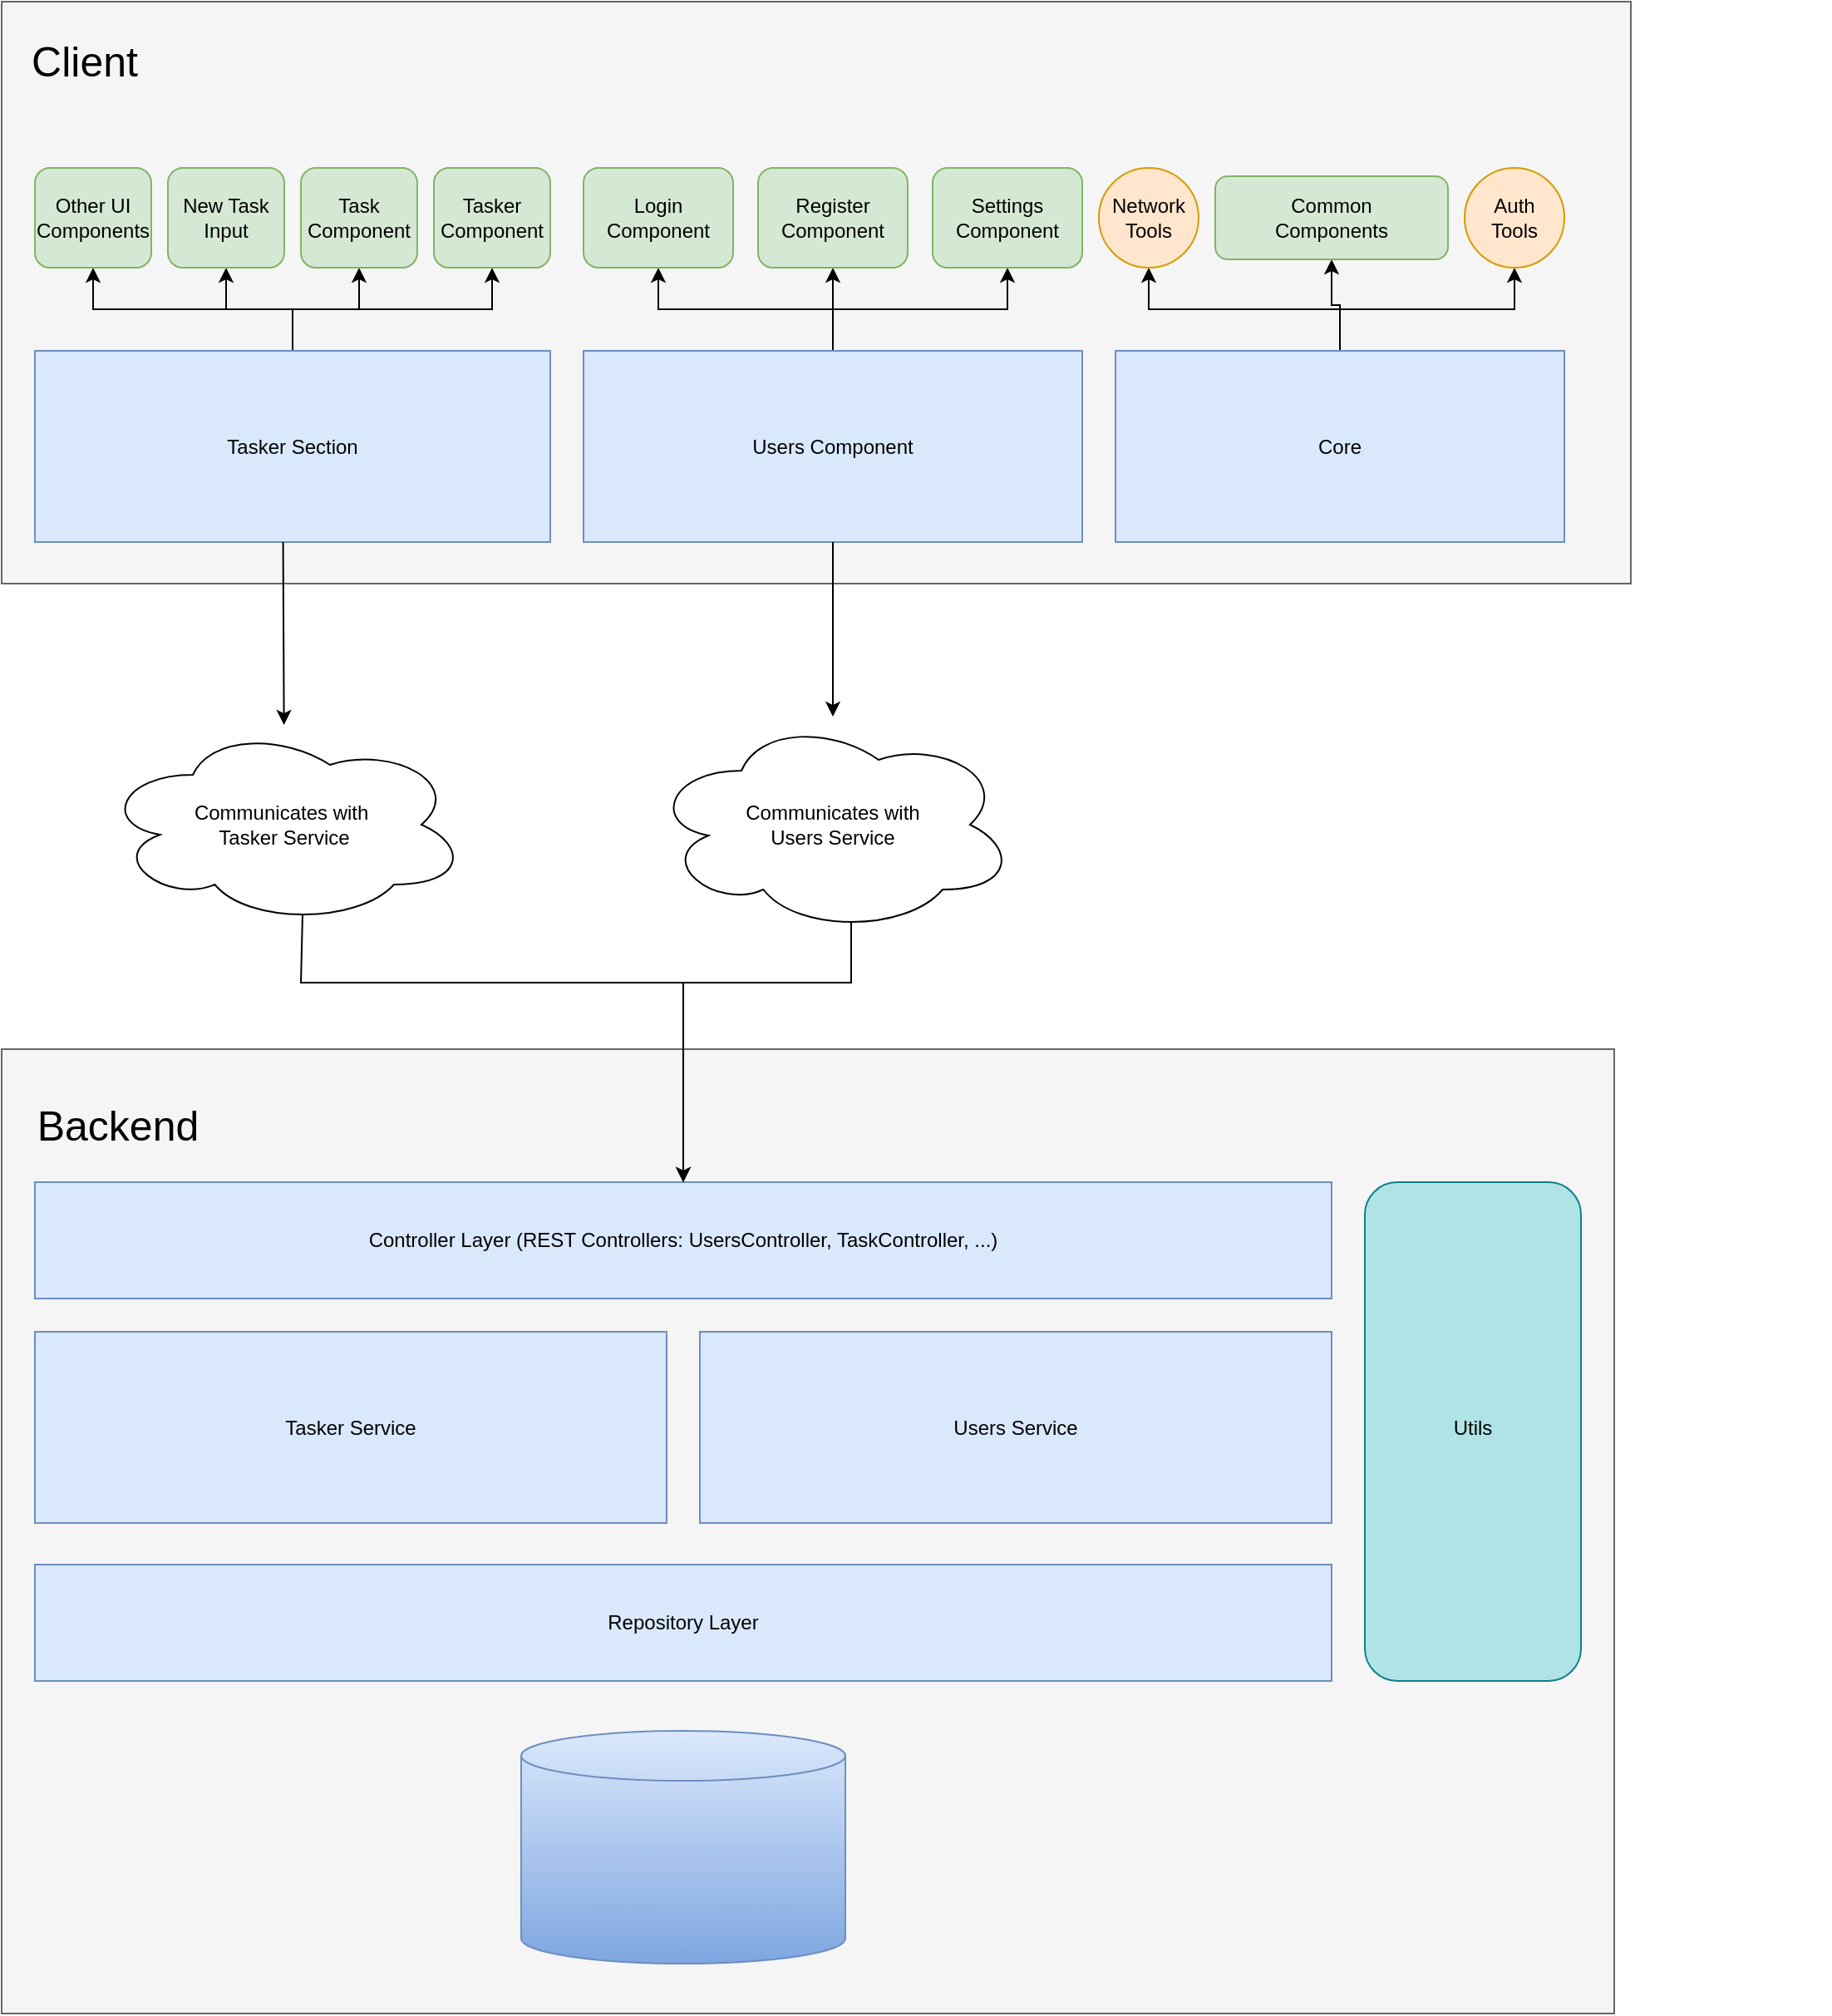 <mxfile version="24.5.2" type="device">
  <diagram name="Page-1" id="BgnvXJOyl7Jt4QpFNVP1">
    <mxGraphModel dx="2280" dy="1267" grid="1" gridSize="10" guides="1" tooltips="1" connect="1" arrows="1" fold="1" page="1" pageScale="1" pageWidth="850" pageHeight="1100" math="0" shadow="0">
      <root>
        <mxCell id="0" />
        <mxCell id="1" parent="0" />
        <mxCell id="206bn7A2HN7HQTcte3nt-2" value="" style="rounded=0;whiteSpace=wrap;html=1;fillColor=#f5f5f5;fontColor=#333333;strokeColor=#666666;" parent="1" vertex="1">
          <mxGeometry x="90" y="10" width="980" height="350" as="geometry" />
        </mxCell>
        <mxCell id="206bn7A2HN7HQTcte3nt-3" value="&lt;font style=&quot;font-size: 25px;&quot;&gt;Client&lt;/font&gt;" style="text;html=1;align=center;verticalAlign=middle;whiteSpace=wrap;rounded=0;" parent="1" vertex="1">
          <mxGeometry x="110" y="30" width="60" height="30" as="geometry" />
        </mxCell>
        <mxCell id="206bn7A2HN7HQTcte3nt-11" style="edgeStyle=orthogonalEdgeStyle;rounded=0;orthogonalLoop=1;jettySize=auto;html=1;" parent="1" source="206bn7A2HN7HQTcte3nt-5" target="206bn7A2HN7HQTcte3nt-7" edge="1">
          <mxGeometry relative="1" as="geometry" />
        </mxCell>
        <mxCell id="206bn7A2HN7HQTcte3nt-12" style="edgeStyle=orthogonalEdgeStyle;rounded=0;orthogonalLoop=1;jettySize=auto;html=1;" parent="1" source="206bn7A2HN7HQTcte3nt-5" target="206bn7A2HN7HQTcte3nt-8" edge="1">
          <mxGeometry relative="1" as="geometry" />
        </mxCell>
        <mxCell id="206bn7A2HN7HQTcte3nt-13" style="edgeStyle=orthogonalEdgeStyle;rounded=0;orthogonalLoop=1;jettySize=auto;html=1;" parent="1" source="206bn7A2HN7HQTcte3nt-5" target="206bn7A2HN7HQTcte3nt-9" edge="1">
          <mxGeometry relative="1" as="geometry" />
        </mxCell>
        <mxCell id="206bn7A2HN7HQTcte3nt-19" style="edgeStyle=orthogonalEdgeStyle;rounded=0;orthogonalLoop=1;jettySize=auto;html=1;" parent="1" source="206bn7A2HN7HQTcte3nt-5" target="206bn7A2HN7HQTcte3nt-18" edge="1">
          <mxGeometry relative="1" as="geometry" />
        </mxCell>
        <mxCell id="206bn7A2HN7HQTcte3nt-5" value="Tasker Section" style="rounded=0;whiteSpace=wrap;html=1;fillColor=#dae8fc;strokeColor=#6c8ebf;" parent="1" vertex="1">
          <mxGeometry x="110" y="220" width="310" height="115" as="geometry" />
        </mxCell>
        <mxCell id="206bn7A2HN7HQTcte3nt-20" style="edgeStyle=orthogonalEdgeStyle;rounded=0;orthogonalLoop=1;jettySize=auto;html=1;" parent="1" source="206bn7A2HN7HQTcte3nt-6" target="206bn7A2HN7HQTcte3nt-15" edge="1">
          <mxGeometry relative="1" as="geometry" />
        </mxCell>
        <mxCell id="206bn7A2HN7HQTcte3nt-21" style="edgeStyle=orthogonalEdgeStyle;rounded=0;orthogonalLoop=1;jettySize=auto;html=1;" parent="1" source="206bn7A2HN7HQTcte3nt-6" target="206bn7A2HN7HQTcte3nt-16" edge="1">
          <mxGeometry relative="1" as="geometry" />
        </mxCell>
        <mxCell id="206bn7A2HN7HQTcte3nt-22" style="edgeStyle=orthogonalEdgeStyle;rounded=0;orthogonalLoop=1;jettySize=auto;html=1;" parent="1" source="206bn7A2HN7HQTcte3nt-6" target="206bn7A2HN7HQTcte3nt-17" edge="1">
          <mxGeometry relative="1" as="geometry" />
        </mxCell>
        <mxCell id="206bn7A2HN7HQTcte3nt-6" value="Users Component" style="rounded=0;whiteSpace=wrap;html=1;fillColor=#dae8fc;strokeColor=#6c8ebf;" parent="1" vertex="1">
          <mxGeometry x="440" y="220" width="300" height="115" as="geometry" />
        </mxCell>
        <mxCell id="206bn7A2HN7HQTcte3nt-7" value="&lt;div&gt;Other UI&lt;br&gt;&lt;/div&gt;&lt;div&gt;Components&lt;br&gt;&lt;/div&gt;" style="rounded=1;whiteSpace=wrap;html=1;fillColor=#d5e8d4;strokeColor=#82b366;" parent="1" vertex="1">
          <mxGeometry x="110" y="110" width="70" height="60" as="geometry" />
        </mxCell>
        <mxCell id="206bn7A2HN7HQTcte3nt-8" value="New Task Input" style="rounded=1;whiteSpace=wrap;html=1;fillColor=#d5e8d4;strokeColor=#82b366;" parent="1" vertex="1">
          <mxGeometry x="190" y="110" width="70" height="60" as="geometry" />
        </mxCell>
        <mxCell id="206bn7A2HN7HQTcte3nt-9" value="Task Component" style="rounded=1;whiteSpace=wrap;html=1;fillColor=#d5e8d4;strokeColor=#82b366;" parent="1" vertex="1">
          <mxGeometry x="270" y="110" width="70" height="60" as="geometry" />
        </mxCell>
        <mxCell id="206bn7A2HN7HQTcte3nt-23" style="edgeStyle=orthogonalEdgeStyle;rounded=0;orthogonalLoop=1;jettySize=auto;html=1;" parent="1" source="206bn7A2HN7HQTcte3nt-14" target="206bn7A2HN7HQTcte3nt-24" edge="1">
          <mxGeometry relative="1" as="geometry">
            <mxPoint x="1110" y="170" as="targetPoint" />
          </mxGeometry>
        </mxCell>
        <mxCell id="206bn7A2HN7HQTcte3nt-25" style="edgeStyle=orthogonalEdgeStyle;rounded=0;orthogonalLoop=1;jettySize=auto;html=1;entryX=0.5;entryY=1;entryDx=0;entryDy=0;" parent="1" source="206bn7A2HN7HQTcte3nt-14" target="206bn7A2HN7HQTcte3nt-27" edge="1">
          <mxGeometry relative="1" as="geometry">
            <mxPoint x="855" y="175" as="targetPoint" />
          </mxGeometry>
        </mxCell>
        <mxCell id="206bn7A2HN7HQTcte3nt-29" style="edgeStyle=orthogonalEdgeStyle;rounded=0;orthogonalLoop=1;jettySize=auto;html=1;" parent="1" source="206bn7A2HN7HQTcte3nt-14" target="206bn7A2HN7HQTcte3nt-28" edge="1">
          <mxGeometry relative="1" as="geometry" />
        </mxCell>
        <mxCell id="206bn7A2HN7HQTcte3nt-14" value="Core" style="rounded=0;whiteSpace=wrap;html=1;fillColor=#dae8fc;strokeColor=#6c8ebf;" parent="1" vertex="1">
          <mxGeometry x="760" y="220" width="270" height="115" as="geometry" />
        </mxCell>
        <mxCell id="206bn7A2HN7HQTcte3nt-15" value="Login Component" style="rounded=1;whiteSpace=wrap;html=1;fillColor=#d5e8d4;strokeColor=#82b366;" parent="1" vertex="1">
          <mxGeometry x="440" y="110" width="90" height="60" as="geometry" />
        </mxCell>
        <mxCell id="206bn7A2HN7HQTcte3nt-16" value="Register Component" style="rounded=1;whiteSpace=wrap;html=1;fillColor=#d5e8d4;strokeColor=#82b366;" parent="1" vertex="1">
          <mxGeometry x="545" y="110" width="90" height="60" as="geometry" />
        </mxCell>
        <mxCell id="206bn7A2HN7HQTcte3nt-17" value="Settings Component" style="rounded=1;whiteSpace=wrap;html=1;fillColor=#d5e8d4;strokeColor=#82b366;" parent="1" vertex="1">
          <mxGeometry x="650" y="110" width="90" height="60" as="geometry" />
        </mxCell>
        <mxCell id="206bn7A2HN7HQTcte3nt-18" value="Tasker Component" style="rounded=1;whiteSpace=wrap;html=1;fillColor=#d5e8d4;strokeColor=#82b366;" parent="1" vertex="1">
          <mxGeometry x="350" y="110" width="70" height="60" as="geometry" />
        </mxCell>
        <mxCell id="206bn7A2HN7HQTcte3nt-24" value="&lt;div&gt;Network&lt;/div&gt;&lt;div&gt;Tools&lt;/div&gt;" style="ellipse;whiteSpace=wrap;html=1;fillColor=#ffe6cc;strokeColor=#d79b00;" parent="1" vertex="1">
          <mxGeometry x="750" y="110" width="60" height="60" as="geometry" />
        </mxCell>
        <mxCell id="206bn7A2HN7HQTcte3nt-27" value="&lt;div&gt;Auth&lt;/div&gt;&lt;div&gt;Tools&lt;/div&gt;" style="ellipse;whiteSpace=wrap;html=1;fillColor=#ffe6cc;strokeColor=#d79b00;" parent="1" vertex="1">
          <mxGeometry x="970" y="110" width="60" height="60" as="geometry" />
        </mxCell>
        <mxCell id="206bn7A2HN7HQTcte3nt-28" value="&lt;div&gt;Common&lt;/div&gt;&lt;div&gt;Components&lt;br&gt;&lt;/div&gt;" style="rounded=1;whiteSpace=wrap;html=1;fillColor=#d5e8d4;strokeColor=#82b366;" parent="1" vertex="1">
          <mxGeometry x="820" y="115" width="140" height="50" as="geometry" />
        </mxCell>
        <mxCell id="JmL1aV7B15Kx-tEZnW_a-1" value="" style="rounded=0;whiteSpace=wrap;html=1;fillColor=#f5f5f5;fontColor=#333333;strokeColor=#666666;" vertex="1" parent="1">
          <mxGeometry x="90" y="640" width="970" height="580" as="geometry" />
        </mxCell>
        <mxCell id="JmL1aV7B15Kx-tEZnW_a-2" value="Controller Layer (REST Controllers: UsersController, TaskController, ...)" style="rounded=0;whiteSpace=wrap;html=1;fillColor=#dae8fc;strokeColor=#6c8ebf;" vertex="1" parent="1">
          <mxGeometry x="110" y="720" width="780" height="70" as="geometry" />
        </mxCell>
        <mxCell id="JmL1aV7B15Kx-tEZnW_a-3" value="&lt;div&gt;Tasker Service&lt;/div&gt;" style="rounded=0;whiteSpace=wrap;html=1;fillColor=#dae8fc;strokeColor=#6c8ebf;" vertex="1" parent="1">
          <mxGeometry x="110" y="810" width="380" height="115" as="geometry" />
        </mxCell>
        <mxCell id="JmL1aV7B15Kx-tEZnW_a-4" value="&lt;div&gt;Users Service&lt;/div&gt;" style="rounded=0;whiteSpace=wrap;html=1;fillColor=#dae8fc;strokeColor=#6c8ebf;" vertex="1" parent="1">
          <mxGeometry x="510" y="810" width="380" height="115" as="geometry" />
        </mxCell>
        <mxCell id="JmL1aV7B15Kx-tEZnW_a-5" value="Repository Layer" style="rounded=0;whiteSpace=wrap;html=1;fillColor=#dae8fc;strokeColor=#6c8ebf;" vertex="1" parent="1">
          <mxGeometry x="110" y="950" width="780" height="70" as="geometry" />
        </mxCell>
        <mxCell id="JmL1aV7B15Kx-tEZnW_a-6" value="" style="shape=cylinder3;whiteSpace=wrap;html=1;boundedLbl=1;backgroundOutline=1;size=15;fillColor=#dae8fc;gradientColor=#7ea6e0;strokeColor=#6c8ebf;" vertex="1" parent="1">
          <mxGeometry x="402.5" y="1050" width="195" height="140" as="geometry" />
        </mxCell>
        <mxCell id="JmL1aV7B15Kx-tEZnW_a-9" value="&lt;div&gt;Communicates with&amp;nbsp;&lt;/div&gt;&lt;div&gt;Tasker Service&lt;/div&gt;" style="ellipse;shape=cloud;whiteSpace=wrap;html=1;" vertex="1" parent="1">
          <mxGeometry x="150" y="445" width="220" height="120" as="geometry" />
        </mxCell>
        <mxCell id="JmL1aV7B15Kx-tEZnW_a-10" value="&lt;div&gt;Communicates with&lt;/div&gt;&lt;div&gt;Users Service&lt;/div&gt;" style="ellipse;shape=cloud;whiteSpace=wrap;html=1;" vertex="1" parent="1">
          <mxGeometry x="480" y="440" width="220" height="130" as="geometry" />
        </mxCell>
        <mxCell id="JmL1aV7B15Kx-tEZnW_a-11" value="" style="endArrow=classic;html=1;rounded=0;" edge="1" parent="1" target="JmL1aV7B15Kx-tEZnW_a-9">
          <mxGeometry width="50" height="50" relative="1" as="geometry">
            <mxPoint x="259.29" y="335" as="sourcePoint" />
            <mxPoint x="259.29" y="395" as="targetPoint" />
          </mxGeometry>
        </mxCell>
        <mxCell id="JmL1aV7B15Kx-tEZnW_a-12" value="" style="endArrow=classic;html=1;rounded=0;" edge="1" parent="1" source="206bn7A2HN7HQTcte3nt-6">
          <mxGeometry width="50" height="50" relative="1" as="geometry">
            <mxPoint x="690" y="430" as="sourcePoint" />
            <mxPoint x="590" y="440" as="targetPoint" />
          </mxGeometry>
        </mxCell>
        <mxCell id="JmL1aV7B15Kx-tEZnW_a-13" value="" style="endArrow=classic;html=1;rounded=0;exitX=0.55;exitY=0.95;exitDx=0;exitDy=0;exitPerimeter=0;" edge="1" parent="1" source="JmL1aV7B15Kx-tEZnW_a-10" target="JmL1aV7B15Kx-tEZnW_a-2">
          <mxGeometry width="50" height="50" relative="1" as="geometry">
            <mxPoint x="650" y="680" as="sourcePoint" />
            <mxPoint x="700" y="630" as="targetPoint" />
            <Array as="points">
              <mxPoint x="601" y="600" />
              <mxPoint x="500" y="600" />
            </Array>
          </mxGeometry>
        </mxCell>
        <mxCell id="JmL1aV7B15Kx-tEZnW_a-14" value="" style="endArrow=classic;html=1;rounded=0;exitX=0.55;exitY=0.95;exitDx=0;exitDy=0;exitPerimeter=0;entryX=0.5;entryY=0;entryDx=0;entryDy=0;" edge="1" parent="1" source="JmL1aV7B15Kx-tEZnW_a-9" target="JmL1aV7B15Kx-tEZnW_a-2">
          <mxGeometry width="50" height="50" relative="1" as="geometry">
            <mxPoint x="260" y="570" as="sourcePoint" />
            <mxPoint x="244" y="696" as="targetPoint" />
            <Array as="points">
              <mxPoint x="270" y="600" />
              <mxPoint x="500" y="600" />
            </Array>
          </mxGeometry>
        </mxCell>
        <mxCell id="JmL1aV7B15Kx-tEZnW_a-17" value="" style="rounded=1;whiteSpace=wrap;html=1;fillColor=#b0e3e6;strokeColor=#0e8088;" vertex="1" parent="1">
          <mxGeometry x="910" y="720" width="130" height="300" as="geometry" />
        </mxCell>
        <mxCell id="JmL1aV7B15Kx-tEZnW_a-18" value="Utils" style="text;html=1;align=center;verticalAlign=middle;whiteSpace=wrap;rounded=0;" vertex="1" parent="1">
          <mxGeometry x="945" y="852.5" width="60" height="30" as="geometry" />
        </mxCell>
        <mxCell id="JmL1aV7B15Kx-tEZnW_a-19" value="&amp;nbsp;" style="text;whiteSpace=wrap;html=1;" vertex="1" parent="1">
          <mxGeometry x="1150" y="730" width="40" height="40" as="geometry" />
        </mxCell>
        <mxCell id="JmL1aV7B15Kx-tEZnW_a-20" value="&lt;font style=&quot;font-size: 25px;&quot;&gt;Backend&lt;/font&gt;" style="text;html=1;align=center;verticalAlign=middle;whiteSpace=wrap;rounded=0;" vertex="1" parent="1">
          <mxGeometry x="110" y="670" width="100" height="30" as="geometry" />
        </mxCell>
      </root>
    </mxGraphModel>
  </diagram>
</mxfile>
